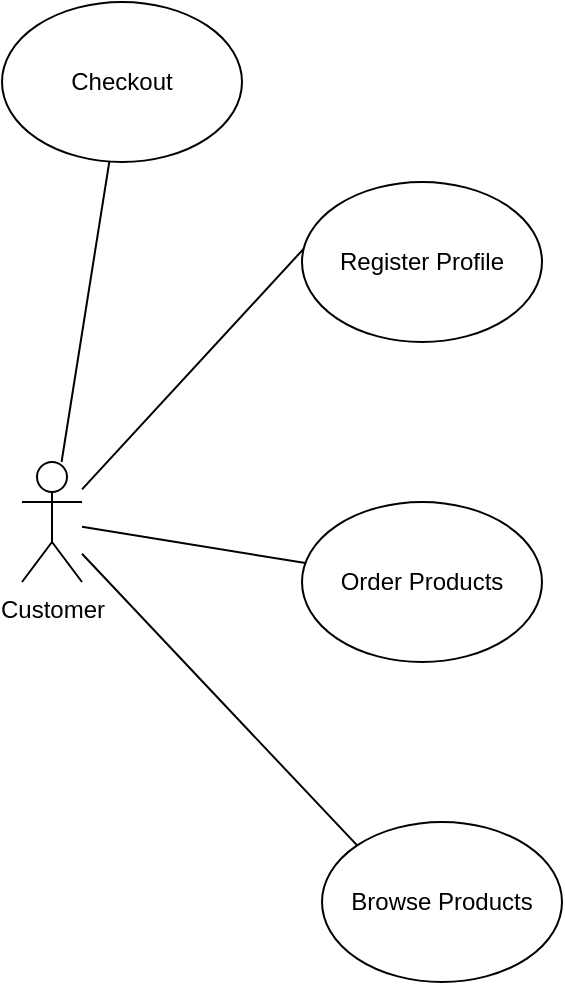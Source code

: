 <mxfile version="16.5.6" type="github">
  <diagram id="Ead9KslgA46zhQXUnRsg" name="Page-1">
    <mxGraphModel dx="460" dy="784" grid="1" gridSize="10" guides="1" tooltips="1" connect="1" arrows="1" fold="1" page="1" pageScale="1" pageWidth="850" pageHeight="1100" math="0" shadow="0">
      <root>
        <mxCell id="0" />
        <mxCell id="1" parent="0" />
        <mxCell id="zDv5eCTTigj2Sn4_daJK-1" style="rounded=0;orthogonalLoop=1;jettySize=auto;html=1;entryX=0.025;entryY=0.388;entryDx=0;entryDy=0;entryPerimeter=0;endArrow=none;endFill=0;" edge="1" parent="1" source="4nzZ7MgfAC9vMGFujp7X-1" target="4nzZ7MgfAC9vMGFujp7X-2">
          <mxGeometry relative="1" as="geometry" />
        </mxCell>
        <mxCell id="zDv5eCTTigj2Sn4_daJK-2" style="edgeStyle=none;rounded=0;orthogonalLoop=1;jettySize=auto;html=1;endArrow=none;endFill=0;" edge="1" parent="1" source="4nzZ7MgfAC9vMGFujp7X-1" target="4nzZ7MgfAC9vMGFujp7X-3">
          <mxGeometry relative="1" as="geometry" />
        </mxCell>
        <mxCell id="zDv5eCTTigj2Sn4_daJK-3" style="edgeStyle=none;rounded=0;orthogonalLoop=1;jettySize=auto;html=1;entryX=0;entryY=0;entryDx=0;entryDy=0;endArrow=none;endFill=0;" edge="1" parent="1" source="4nzZ7MgfAC9vMGFujp7X-1" target="4nzZ7MgfAC9vMGFujp7X-4">
          <mxGeometry relative="1" as="geometry" />
        </mxCell>
        <mxCell id="zDv5eCTTigj2Sn4_daJK-5" style="edgeStyle=none;rounded=0;orthogonalLoop=1;jettySize=auto;html=1;endArrow=none;endFill=0;" edge="1" parent="1" source="4nzZ7MgfAC9vMGFujp7X-1" target="zDv5eCTTigj2Sn4_daJK-4">
          <mxGeometry relative="1" as="geometry" />
        </mxCell>
        <mxCell id="4nzZ7MgfAC9vMGFujp7X-1" value="Customer" style="shape=umlActor;verticalLabelPosition=bottom;verticalAlign=top;html=1;outlineConnect=0;" parent="1" vertex="1">
          <mxGeometry x="190" y="420" width="30" height="60" as="geometry" />
        </mxCell>
        <mxCell id="4nzZ7MgfAC9vMGFujp7X-2" value="Register Profile" style="ellipse;whiteSpace=wrap;html=1;" parent="1" vertex="1">
          <mxGeometry x="330" y="280" width="120" height="80" as="geometry" />
        </mxCell>
        <mxCell id="4nzZ7MgfAC9vMGFujp7X-3" value="Order Products" style="ellipse;whiteSpace=wrap;html=1;" parent="1" vertex="1">
          <mxGeometry x="330" y="440" width="120" height="80" as="geometry" />
        </mxCell>
        <mxCell id="4nzZ7MgfAC9vMGFujp7X-4" value="Browse Products" style="ellipse;whiteSpace=wrap;html=1;" parent="1" vertex="1">
          <mxGeometry x="340" y="600" width="120" height="80" as="geometry" />
        </mxCell>
        <mxCell id="zDv5eCTTigj2Sn4_daJK-4" value="Checkout" style="ellipse;whiteSpace=wrap;html=1;" vertex="1" parent="1">
          <mxGeometry x="180" y="190" width="120" height="80" as="geometry" />
        </mxCell>
      </root>
    </mxGraphModel>
  </diagram>
</mxfile>
